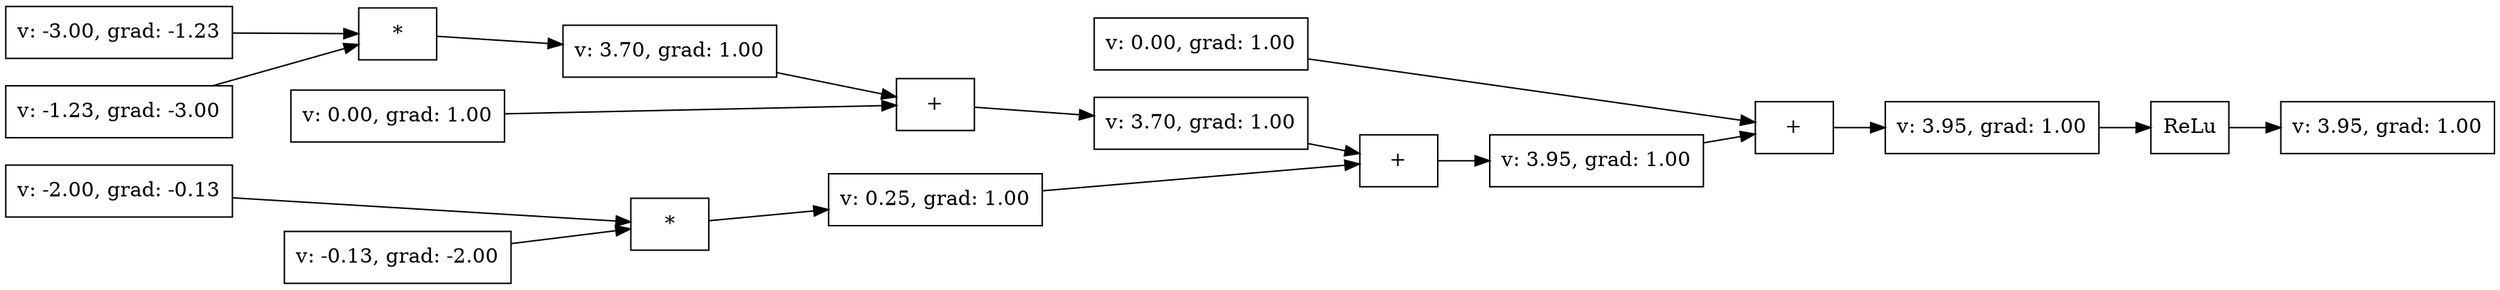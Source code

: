 strict digraph { rankdir=LR;  "9aabd28e-d8ae-45dd-b667-e20dfff3aec9*" [ label="*",  shape=record, weight=0 ];  "9aabd28e-d8ae-45dd-b667-e20dfff3aec9*" -> "9aabd28e-d8ae-45dd-b667-e20dfff3aec9" [  weight=0 ];  "a73175f6-14a6-4f27-97ea-6b683072b7b0+" [ label="+",  shape=record, weight=0 ];  "a73175f6-14a6-4f27-97ea-6b683072b7b0+" -> "a73175f6-14a6-4f27-97ea-6b683072b7b0" [  weight=0 ];  "9aabd28e-d8ae-45dd-b667-e20dfff3aec9" [ label="v: 0.25, grad: 1.00",  shape=record, weight=0 ];  "9aabd28e-d8ae-45dd-b667-e20dfff3aec9" -> "a73175f6-14a6-4f27-97ea-6b683072b7b0+" [  weight=0 ];  "3268d2a4-7a20-4d0c-b087-b52498a7eac4" [ label="v: 3.95, grad: 1.00",  shape=record, weight=0 ];  "ce505d14-89b8-443d-abc3-4d403f3824d1" [ label="v: -3.00, grad: -1.23",  shape=record, weight=0 ];  "ce505d14-89b8-443d-abc3-4d403f3824d1" -> "99a8a7e3-358c-4271-b792-44393569c04d*" [  weight=0 ];  "99a8a7e3-358c-4271-b792-44393569c04d*" [ label="*",  shape=record, weight=0 ];  "99a8a7e3-358c-4271-b792-44393569c04d*" -> "99a8a7e3-358c-4271-b792-44393569c04d" [  weight=0 ];  "845cc876-2659-441e-b374-a6ae02b04a71+" [ label="+",  shape=record, weight=0 ];  "845cc876-2659-441e-b374-a6ae02b04a71+" -> "845cc876-2659-441e-b374-a6ae02b04a71" [  weight=0 ];  "266fe9f9-6fd9-424b-a034-682dca117c4f+" [ label="+",  shape=record, weight=0 ];  "266fe9f9-6fd9-424b-a034-682dca117c4f+" -> "266fe9f9-6fd9-424b-a034-682dca117c4f" [  weight=0 ];  "a73175f6-14a6-4f27-97ea-6b683072b7b0" [ label="v: 3.95, grad: 1.00",  shape=record, weight=0 ];  "a73175f6-14a6-4f27-97ea-6b683072b7b0" -> "845cc876-2659-441e-b374-a6ae02b04a71+" [  weight=0 ];  "46c1a6c7-1717-4bf4-9e30-547f68f84d2d" [ label="v: -2.00, grad: -0.13",  shape=record, weight=0 ];  "46c1a6c7-1717-4bf4-9e30-547f68f84d2d" -> "9aabd28e-d8ae-45dd-b667-e20dfff3aec9*" [  weight=0 ];  "266fe9f9-6fd9-424b-a034-682dca117c4f" [ label="v: 3.70, grad: 1.00",  shape=record, weight=0 ];  "266fe9f9-6fd9-424b-a034-682dca117c4f" -> "a73175f6-14a6-4f27-97ea-6b683072b7b0+" [  weight=0 ];  "99a8a7e3-358c-4271-b792-44393569c04d" [ label="v: 3.70, grad: 1.00",  shape=record, weight=0 ];  "99a8a7e3-358c-4271-b792-44393569c04d" -> "266fe9f9-6fd9-424b-a034-682dca117c4f+" [  weight=0 ];  "845cc876-2659-441e-b374-a6ae02b04a71" [ label="v: 3.95, grad: 1.00",  shape=record, weight=0 ];  "845cc876-2659-441e-b374-a6ae02b04a71" -> "3268d2a4-7a20-4d0c-b087-b52498a7eac4ReLu" [  weight=0 ];  "3268d2a4-7a20-4d0c-b087-b52498a7eac4ReLu" [ label="ReLu",  shape=record, weight=0 ];  "3268d2a4-7a20-4d0c-b087-b52498a7eac4ReLu" -> "3268d2a4-7a20-4d0c-b087-b52498a7eac4" [  weight=0 ];  "686caa54-49b5-4539-940a-8649b8bf5983" [ label="v: -1.23, grad: -3.00",  shape=record, weight=0 ];  "686caa54-49b5-4539-940a-8649b8bf5983" -> "99a8a7e3-358c-4271-b792-44393569c04d*" [  weight=0 ];  "8953aec6-689a-47da-a39f-83495d8255b2" [ label="v: 0.00, grad: 1.00",  shape=record, weight=0 ];  "8953aec6-689a-47da-a39f-83495d8255b2" -> "845cc876-2659-441e-b374-a6ae02b04a71+" [  weight=0 ];  "7ea5a277-037c-46c6-963b-5ac8a1b1562c" [ label="v: -0.13, grad: -2.00",  shape=record, weight=0 ];  "7ea5a277-037c-46c6-963b-5ac8a1b1562c" -> "9aabd28e-d8ae-45dd-b667-e20dfff3aec9*" [  weight=0 ];  "0f8f9afa-9ed2-4e1c-bf47-da18dbd94a49" [ label="v: 0.00, grad: 1.00",  shape=record, weight=0 ];  "0f8f9afa-9ed2-4e1c-bf47-da18dbd94a49" -> "266fe9f9-6fd9-424b-a034-682dca117c4f+" [  weight=0 ];  }